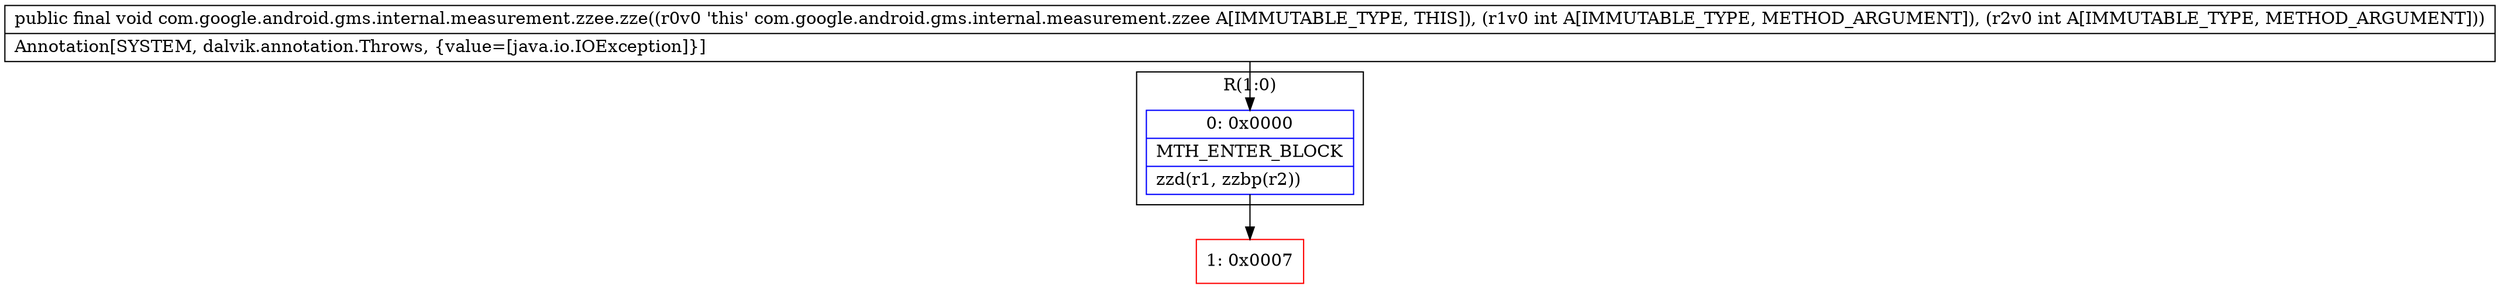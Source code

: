 digraph "CFG forcom.google.android.gms.internal.measurement.zzee.zze(II)V" {
subgraph cluster_Region_521052921 {
label = "R(1:0)";
node [shape=record,color=blue];
Node_0 [shape=record,label="{0\:\ 0x0000|MTH_ENTER_BLOCK\l|zzd(r1, zzbp(r2))\l}"];
}
Node_1 [shape=record,color=red,label="{1\:\ 0x0007}"];
MethodNode[shape=record,label="{public final void com.google.android.gms.internal.measurement.zzee.zze((r0v0 'this' com.google.android.gms.internal.measurement.zzee A[IMMUTABLE_TYPE, THIS]), (r1v0 int A[IMMUTABLE_TYPE, METHOD_ARGUMENT]), (r2v0 int A[IMMUTABLE_TYPE, METHOD_ARGUMENT]))  | Annotation[SYSTEM, dalvik.annotation.Throws, \{value=[java.io.IOException]\}]\l}"];
MethodNode -> Node_0;
Node_0 -> Node_1;
}

